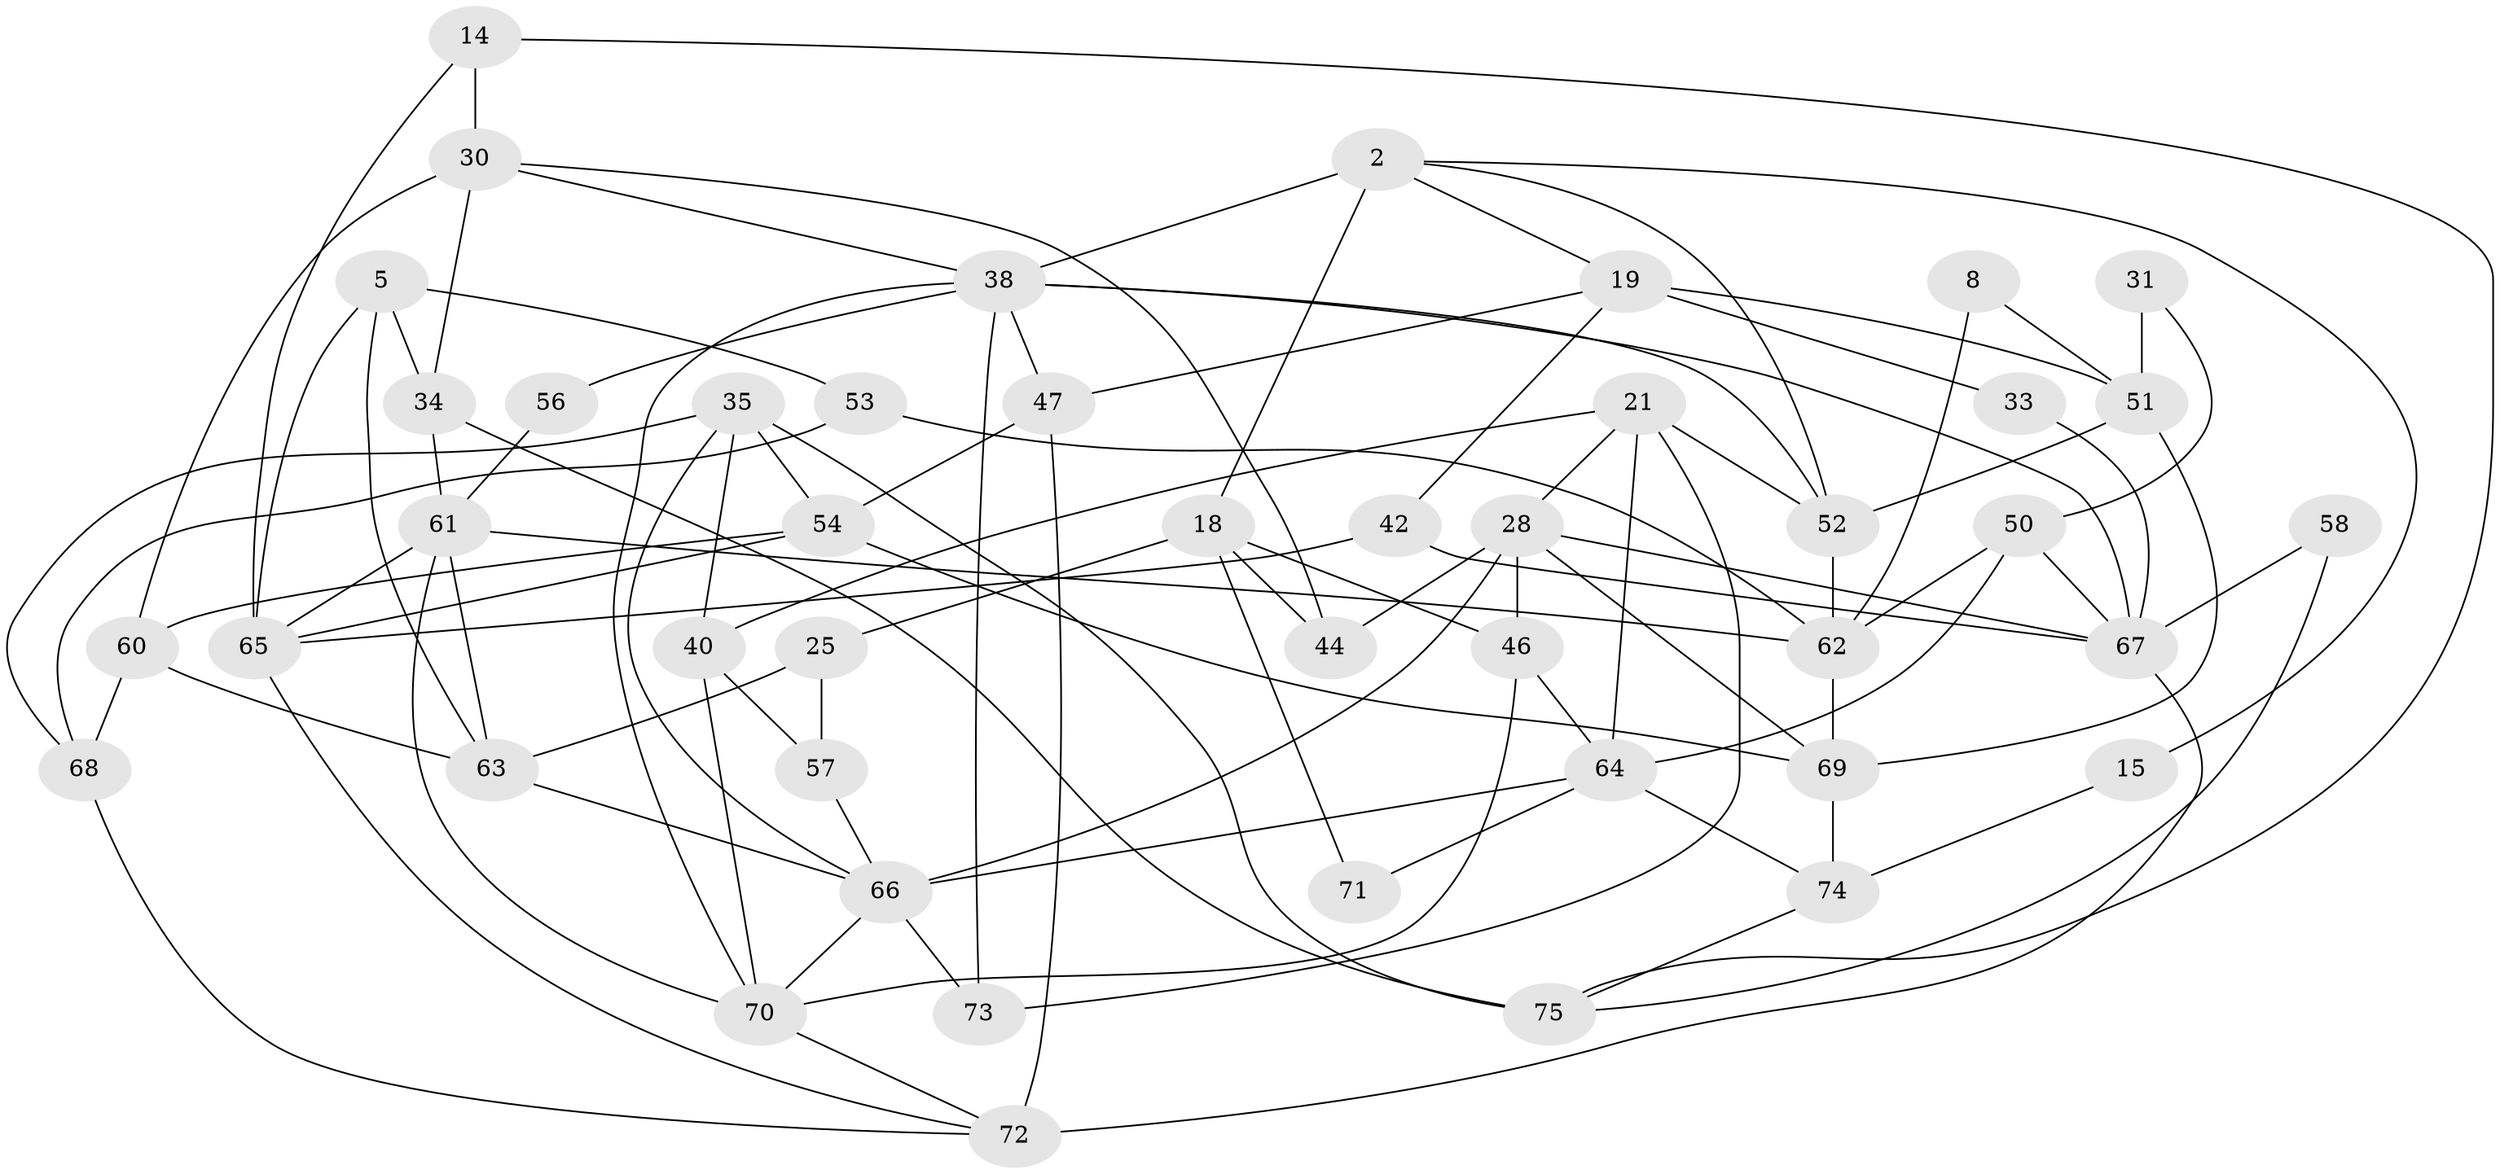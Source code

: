 // original degree distribution, {5: 0.22666666666666666, 6: 0.10666666666666667, 4: 0.28, 2: 0.16, 3: 0.2, 7: 0.02666666666666667}
// Generated by graph-tools (version 1.1) at 2025/54/03/04/25 21:54:25]
// undirected, 45 vertices, 97 edges
graph export_dot {
graph [start="1"]
  node [color=gray90,style=filled];
  2;
  5;
  8;
  14;
  15;
  18 [super="+10"];
  19 [super="+17"];
  21;
  25;
  28 [super="+1"];
  30;
  31;
  33;
  34 [super="+26"];
  35 [super="+7"];
  38 [super="+32"];
  40;
  42;
  44;
  46 [super="+13"];
  47;
  50;
  51 [super="+3"];
  52 [super="+37+9"];
  53 [super="+22"];
  54 [super="+24"];
  56;
  57 [super="+55"];
  58;
  60 [super="+36"];
  61 [super="+4"];
  62;
  63 [super="+16"];
  64 [super="+39+49"];
  65 [super="+41"];
  66 [super="+59+29"];
  67 [super="+12+20"];
  68;
  69 [super="+48"];
  70 [super="+43+27"];
  71;
  72 [super="+6"];
  73 [super="+11"];
  74 [super="+45"];
  75;
  2 -- 52;
  2 -- 15;
  2 -- 18 [weight=2];
  2 -- 19;
  2 -- 38;
  5 -- 53 [weight=2];
  5 -- 63;
  5 -- 65;
  5 -- 34;
  8 -- 51;
  8 -- 62;
  14 -- 65;
  14 -- 75;
  14 -- 30;
  15 -- 74;
  18 -- 44;
  18 -- 71;
  18 -- 25;
  18 -- 46;
  19 -- 51 [weight=2];
  19 -- 33;
  19 -- 42;
  19 -- 47;
  21 -- 64 [weight=2];
  21 -- 28 [weight=2];
  21 -- 40;
  21 -- 52;
  21 -- 73;
  25 -- 63;
  25 -- 57;
  28 -- 67;
  28 -- 69;
  28 -- 44;
  28 -- 46;
  28 -- 66 [weight=2];
  30 -- 44;
  30 -- 34;
  30 -- 60 [weight=2];
  30 -- 38;
  31 -- 51 [weight=2];
  31 -- 50;
  33 -- 67;
  34 -- 61;
  34 -- 75;
  35 -- 75 [weight=2];
  35 -- 68;
  35 -- 40;
  35 -- 54;
  35 -- 66;
  38 -- 56 [weight=2];
  38 -- 73;
  38 -- 52 [weight=2];
  38 -- 47;
  38 -- 67;
  38 -- 70;
  40 -- 57 [weight=2];
  40 -- 70 [weight=2];
  42 -- 65;
  42 -- 67;
  46 -- 64;
  46 -- 70 [weight=2];
  47 -- 54;
  47 -- 72;
  50 -- 62;
  50 -- 64;
  50 -- 67;
  51 -- 52 [weight=2];
  51 -- 69;
  52 -- 62;
  53 -- 62;
  53 -- 68;
  54 -- 60;
  54 -- 65 [weight=2];
  54 -- 69;
  56 -- 61;
  57 -- 66;
  58 -- 75;
  58 -- 67;
  60 -- 68;
  60 -- 63 [weight=2];
  61 -- 63;
  61 -- 65 [weight=2];
  61 -- 62 [weight=2];
  61 -- 70;
  62 -- 69;
  63 -- 66;
  64 -- 66 [weight=2];
  64 -- 71;
  64 -- 74;
  65 -- 72;
  66 -- 73;
  66 -- 70;
  67 -- 72 [weight=2];
  68 -- 72;
  69 -- 74 [weight=2];
  70 -- 72;
  74 -- 75;
}
